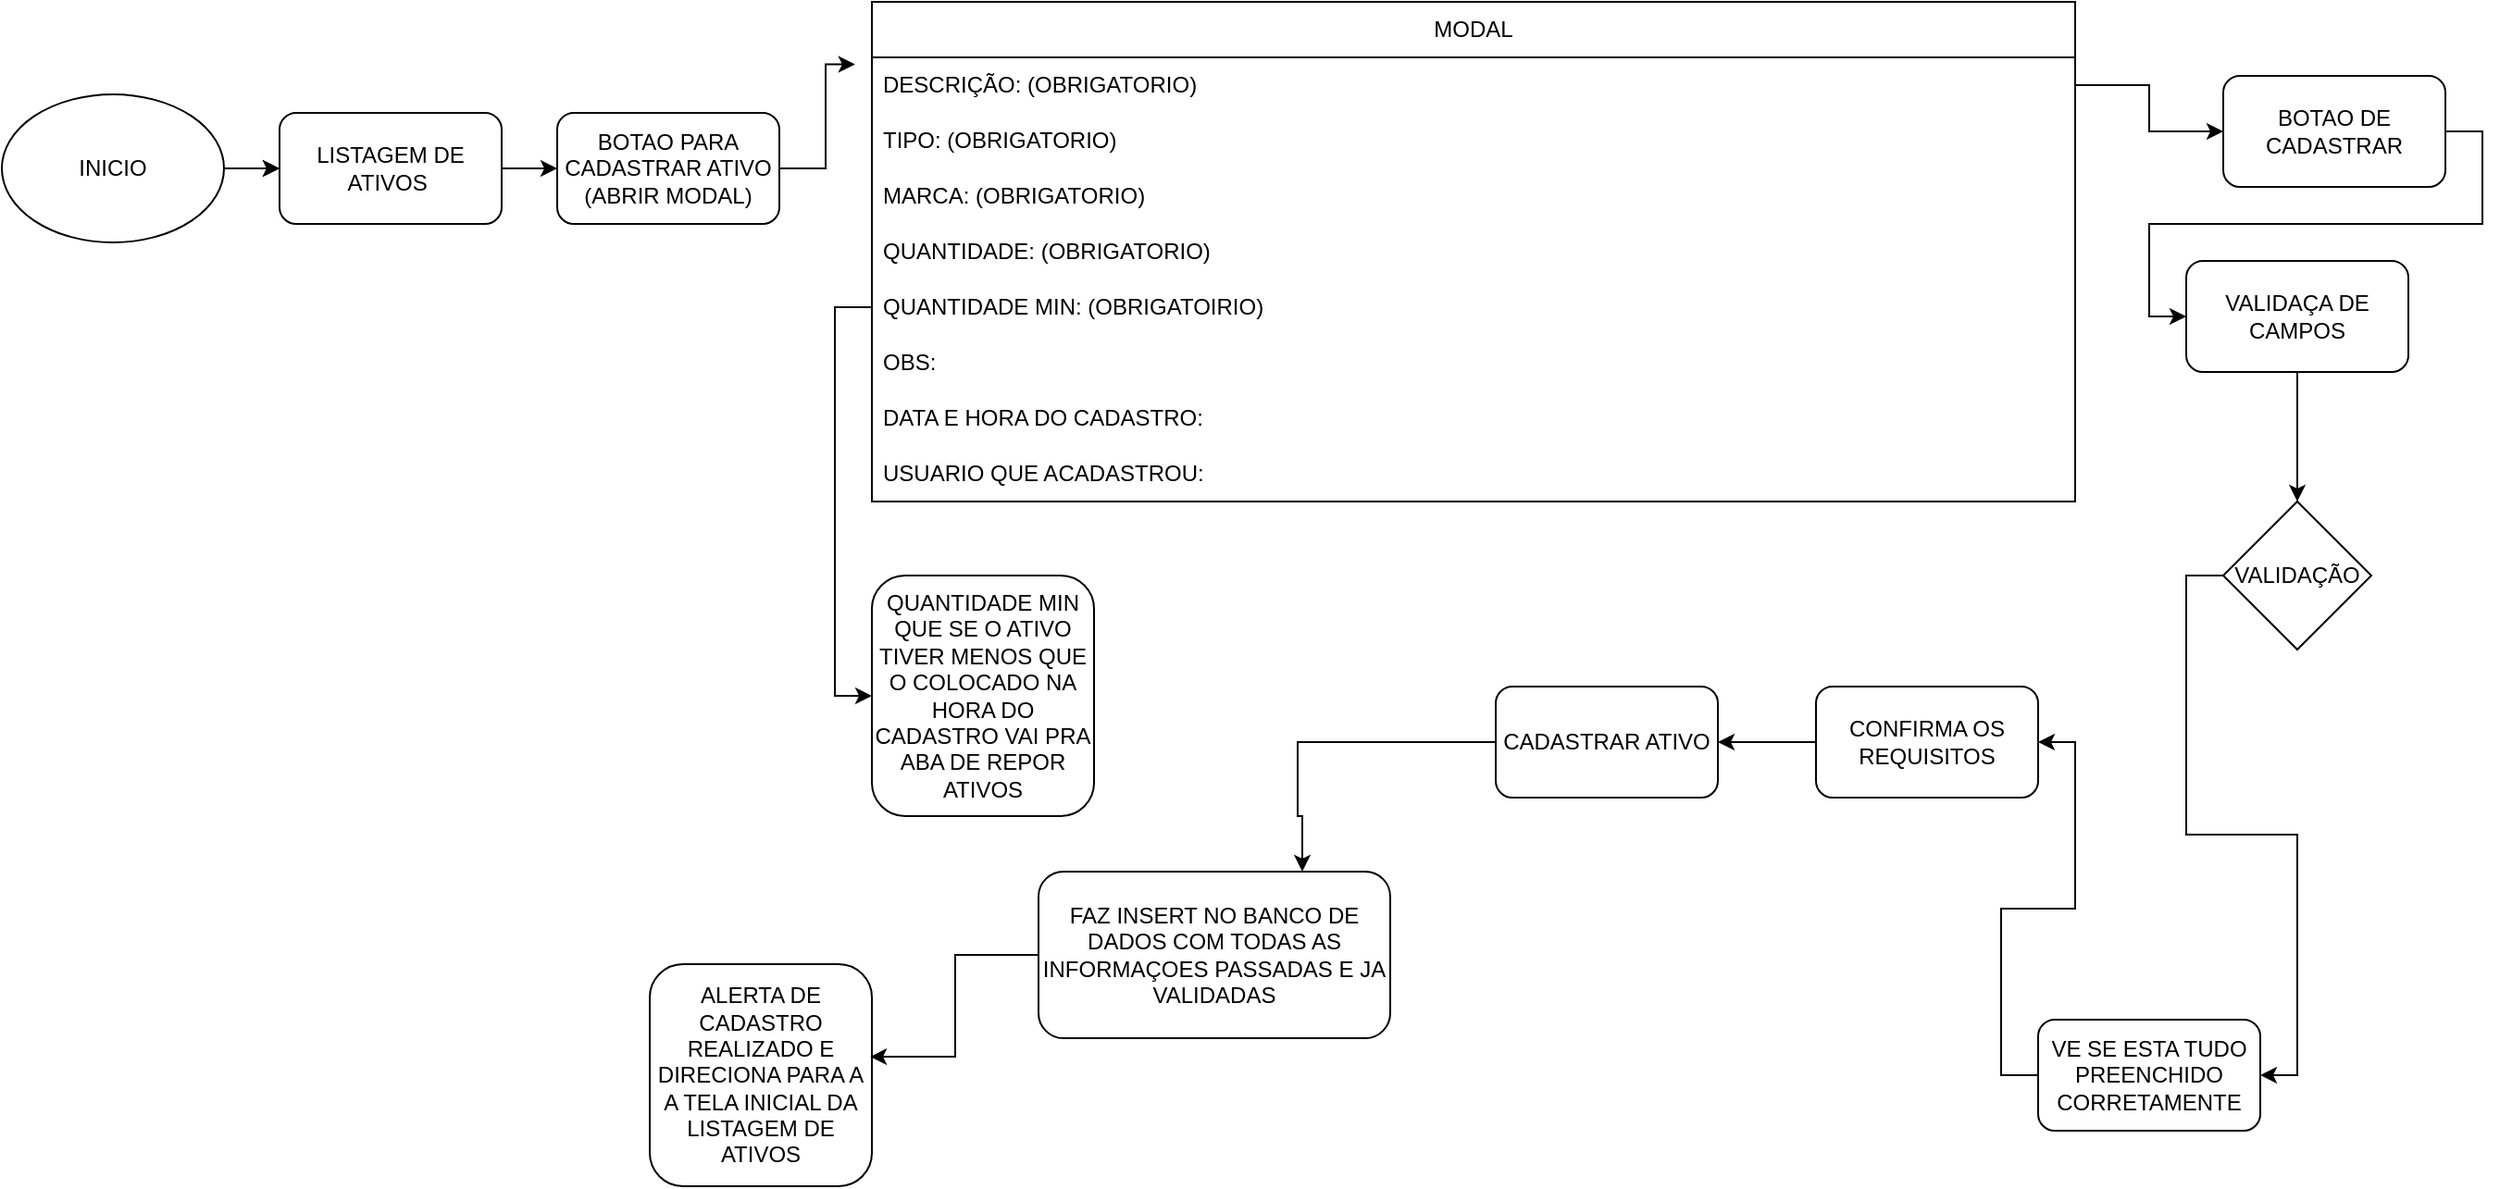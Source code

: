 <mxfile version="26.0.16">
  <diagram name="Página-1" id="eGv0n2ccpdZqCWTg64kg">
    <mxGraphModel dx="2207" dy="1942" grid="1" gridSize="10" guides="1" tooltips="1" connect="1" arrows="1" fold="1" page="1" pageScale="1" pageWidth="827" pageHeight="1169" math="0" shadow="0">
      <root>
        <mxCell id="0" />
        <mxCell id="1" parent="0" />
        <mxCell id="j3YGCVC3KCCxIlYdZsKr-1" style="edgeStyle=orthogonalEdgeStyle;rounded=0;orthogonalLoop=1;jettySize=auto;html=1;exitX=1;exitY=0.5;exitDx=0;exitDy=0;" edge="1" parent="1" source="j3YGCVC3KCCxIlYdZsKr-29">
          <mxGeometry relative="1" as="geometry">
            <mxPoint x="200" y="50" as="targetPoint" />
          </mxGeometry>
        </mxCell>
        <mxCell id="j3YGCVC3KCCxIlYdZsKr-30" style="edgeStyle=orthogonalEdgeStyle;rounded=0;orthogonalLoop=1;jettySize=auto;html=1;exitX=1;exitY=0.5;exitDx=0;exitDy=0;" edge="1" parent="1" source="j3YGCVC3KCCxIlYdZsKr-2" target="j3YGCVC3KCCxIlYdZsKr-29">
          <mxGeometry relative="1" as="geometry" />
        </mxCell>
        <mxCell id="j3YGCVC3KCCxIlYdZsKr-2" value="INICIO" style="ellipse;whiteSpace=wrap;html=1;" vertex="1" parent="1">
          <mxGeometry x="-100" y="10" width="120" height="80" as="geometry" />
        </mxCell>
        <mxCell id="j3YGCVC3KCCxIlYdZsKr-3" value="MODAL" style="swimlane;fontStyle=0;childLayout=stackLayout;horizontal=1;startSize=30;horizontalStack=0;resizeParent=1;resizeParentMax=0;resizeLast=0;collapsible=1;marginBottom=0;whiteSpace=wrap;html=1;" vertex="1" parent="1">
          <mxGeometry x="370" y="-40" width="650" height="270" as="geometry" />
        </mxCell>
        <mxCell id="j3YGCVC3KCCxIlYdZsKr-4" value="DESCRIÇÃO: (OBRIGATORIO)" style="text;strokeColor=none;fillColor=none;align=left;verticalAlign=middle;spacingLeft=4;spacingRight=4;overflow=hidden;points=[[0,0.5],[1,0.5]];portConstraint=eastwest;rotatable=0;whiteSpace=wrap;html=1;" vertex="1" parent="j3YGCVC3KCCxIlYdZsKr-3">
          <mxGeometry y="30" width="650" height="30" as="geometry" />
        </mxCell>
        <mxCell id="j3YGCVC3KCCxIlYdZsKr-5" value="TIPO: (OBRIGATORIO)" style="text;strokeColor=none;fillColor=none;align=left;verticalAlign=middle;spacingLeft=4;spacingRight=4;overflow=hidden;points=[[0,0.5],[1,0.5]];portConstraint=eastwest;rotatable=0;whiteSpace=wrap;html=1;" vertex="1" parent="j3YGCVC3KCCxIlYdZsKr-3">
          <mxGeometry y="60" width="650" height="30" as="geometry" />
        </mxCell>
        <mxCell id="j3YGCVC3KCCxIlYdZsKr-6" value="MARCA: (OBRIGATORIO)" style="text;strokeColor=none;fillColor=none;align=left;verticalAlign=middle;spacingLeft=4;spacingRight=4;overflow=hidden;points=[[0,0.5],[1,0.5]];portConstraint=eastwest;rotatable=0;whiteSpace=wrap;html=1;" vertex="1" parent="j3YGCVC3KCCxIlYdZsKr-3">
          <mxGeometry y="90" width="650" height="30" as="geometry" />
        </mxCell>
        <mxCell id="j3YGCVC3KCCxIlYdZsKr-7" value="QUANTIDADE: (OBRIGATORIO)" style="text;strokeColor=none;fillColor=none;align=left;verticalAlign=middle;spacingLeft=4;spacingRight=4;overflow=hidden;points=[[0,0.5],[1,0.5]];portConstraint=eastwest;rotatable=0;whiteSpace=wrap;html=1;" vertex="1" parent="j3YGCVC3KCCxIlYdZsKr-3">
          <mxGeometry y="120" width="650" height="30" as="geometry" />
        </mxCell>
        <mxCell id="j3YGCVC3KCCxIlYdZsKr-8" value="QUANTIDADE MIN: (OBRIGATOIRIO)" style="text;strokeColor=none;fillColor=none;align=left;verticalAlign=middle;spacingLeft=4;spacingRight=4;overflow=hidden;points=[[0,0.5],[1,0.5]];portConstraint=eastwest;rotatable=0;whiteSpace=wrap;html=1;" vertex="1" parent="j3YGCVC3KCCxIlYdZsKr-3">
          <mxGeometry y="150" width="650" height="30" as="geometry" />
        </mxCell>
        <mxCell id="j3YGCVC3KCCxIlYdZsKr-9" value="OBS:" style="text;strokeColor=none;fillColor=none;align=left;verticalAlign=middle;spacingLeft=4;spacingRight=4;overflow=hidden;points=[[0,0.5],[1,0.5]];portConstraint=eastwest;rotatable=0;whiteSpace=wrap;html=1;" vertex="1" parent="j3YGCVC3KCCxIlYdZsKr-3">
          <mxGeometry y="180" width="650" height="30" as="geometry" />
        </mxCell>
        <mxCell id="j3YGCVC3KCCxIlYdZsKr-10" value="DATA E HORA DO CADASTRO:" style="text;strokeColor=none;fillColor=none;align=left;verticalAlign=middle;spacingLeft=4;spacingRight=4;overflow=hidden;points=[[0,0.5],[1,0.5]];portConstraint=eastwest;rotatable=0;whiteSpace=wrap;html=1;" vertex="1" parent="j3YGCVC3KCCxIlYdZsKr-3">
          <mxGeometry y="210" width="650" height="30" as="geometry" />
        </mxCell>
        <mxCell id="j3YGCVC3KCCxIlYdZsKr-11" value="USUARIO QUE ACADASTROU:" style="text;strokeColor=none;fillColor=none;align=left;verticalAlign=middle;spacingLeft=4;spacingRight=4;overflow=hidden;points=[[0,0.5],[1,0.5]];portConstraint=eastwest;rotatable=0;whiteSpace=wrap;html=1;" vertex="1" parent="j3YGCVC3KCCxIlYdZsKr-3">
          <mxGeometry y="240" width="650" height="30" as="geometry" />
        </mxCell>
        <mxCell id="j3YGCVC3KCCxIlYdZsKr-12" value="BOTAO PARA CADASTRAR ATIVO&lt;div&gt;(ABRIR MODAL)&lt;/div&gt;" style="rounded=1;whiteSpace=wrap;html=1;" vertex="1" parent="1">
          <mxGeometry x="200" y="20" width="120" height="60" as="geometry" />
        </mxCell>
        <mxCell id="j3YGCVC3KCCxIlYdZsKr-13" style="edgeStyle=orthogonalEdgeStyle;rounded=0;orthogonalLoop=1;jettySize=auto;html=1;exitX=1;exitY=0.5;exitDx=0;exitDy=0;entryX=-0.014;entryY=0.125;entryDx=0;entryDy=0;entryPerimeter=0;" edge="1" parent="1" source="j3YGCVC3KCCxIlYdZsKr-12" target="j3YGCVC3KCCxIlYdZsKr-3">
          <mxGeometry relative="1" as="geometry" />
        </mxCell>
        <mxCell id="j3YGCVC3KCCxIlYdZsKr-14" style="edgeStyle=orthogonalEdgeStyle;rounded=0;orthogonalLoop=1;jettySize=auto;html=1;exitX=0.5;exitY=1;exitDx=0;exitDy=0;entryX=0.5;entryY=0;entryDx=0;entryDy=0;" edge="1" parent="1" source="j3YGCVC3KCCxIlYdZsKr-15" target="j3YGCVC3KCCxIlYdZsKr-18">
          <mxGeometry relative="1" as="geometry" />
        </mxCell>
        <mxCell id="j3YGCVC3KCCxIlYdZsKr-15" value="VALIDAÇA DE CAMPOS" style="rounded=1;whiteSpace=wrap;html=1;" vertex="1" parent="1">
          <mxGeometry x="1080" y="100" width="120" height="60" as="geometry" />
        </mxCell>
        <mxCell id="j3YGCVC3KCCxIlYdZsKr-16" style="edgeStyle=orthogonalEdgeStyle;rounded=0;orthogonalLoop=1;jettySize=auto;html=1;exitX=1;exitY=0.5;exitDx=0;exitDy=0;entryX=0;entryY=0.5;entryDx=0;entryDy=0;" edge="1" parent="1" source="j3YGCVC3KCCxIlYdZsKr-33" target="j3YGCVC3KCCxIlYdZsKr-15">
          <mxGeometry relative="1" as="geometry" />
        </mxCell>
        <mxCell id="j3YGCVC3KCCxIlYdZsKr-17" style="edgeStyle=orthogonalEdgeStyle;rounded=0;orthogonalLoop=1;jettySize=auto;html=1;exitX=0;exitY=0.5;exitDx=0;exitDy=0;entryX=1;entryY=0.5;entryDx=0;entryDy=0;" edge="1" parent="1" source="j3YGCVC3KCCxIlYdZsKr-28" target="j3YGCVC3KCCxIlYdZsKr-20">
          <mxGeometry relative="1" as="geometry" />
        </mxCell>
        <mxCell id="j3YGCVC3KCCxIlYdZsKr-18" value="VALIDAÇÃO" style="rhombus;whiteSpace=wrap;html=1;" vertex="1" parent="1">
          <mxGeometry x="1100" y="230" width="80" height="80" as="geometry" />
        </mxCell>
        <mxCell id="j3YGCVC3KCCxIlYdZsKr-20" value="CADASTRAR ATIVO" style="rounded=1;whiteSpace=wrap;html=1;" vertex="1" parent="1">
          <mxGeometry x="707" y="330" width="120" height="60" as="geometry" />
        </mxCell>
        <mxCell id="j3YGCVC3KCCxIlYdZsKr-21" value="ALERTA DE CADASTRO REALIZADO E DIRECIONA PARA A A TELA INICIAL DA LISTAGEM DE ATIVOS" style="rounded=1;whiteSpace=wrap;html=1;" vertex="1" parent="1">
          <mxGeometry x="250" y="480" width="120" height="120" as="geometry" />
        </mxCell>
        <mxCell id="j3YGCVC3KCCxIlYdZsKr-22" style="edgeStyle=orthogonalEdgeStyle;rounded=0;orthogonalLoop=1;jettySize=auto;html=1;exitX=0;exitY=0.5;exitDx=0;exitDy=0;entryX=0.992;entryY=0.417;entryDx=0;entryDy=0;entryPerimeter=0;" edge="1" parent="1" source="j3YGCVC3KCCxIlYdZsKr-35" target="j3YGCVC3KCCxIlYdZsKr-21">
          <mxGeometry relative="1" as="geometry" />
        </mxCell>
        <mxCell id="j3YGCVC3KCCxIlYdZsKr-23" value="QUANTIDADE MIN QUE SE O ATIVO TIVER MENOS QUE O COLOCADO NA HORA DO CADASTRO VAI PRA ABA DE REPOR ATIVOS" style="rounded=1;whiteSpace=wrap;html=1;" vertex="1" parent="1">
          <mxGeometry x="370" y="270" width="120" height="130" as="geometry" />
        </mxCell>
        <mxCell id="j3YGCVC3KCCxIlYdZsKr-24" style="edgeStyle=orthogonalEdgeStyle;rounded=0;orthogonalLoop=1;jettySize=auto;html=1;exitX=0;exitY=0.5;exitDx=0;exitDy=0;entryX=0;entryY=0.5;entryDx=0;entryDy=0;" edge="1" parent="1" source="j3YGCVC3KCCxIlYdZsKr-8" target="j3YGCVC3KCCxIlYdZsKr-23">
          <mxGeometry relative="1" as="geometry" />
        </mxCell>
        <mxCell id="j3YGCVC3KCCxIlYdZsKr-25" value="" style="edgeStyle=orthogonalEdgeStyle;rounded=0;orthogonalLoop=1;jettySize=auto;html=1;exitX=0;exitY=0.5;exitDx=0;exitDy=0;entryX=1;entryY=0.5;entryDx=0;entryDy=0;" edge="1" parent="1" source="j3YGCVC3KCCxIlYdZsKr-18" target="j3YGCVC3KCCxIlYdZsKr-26">
          <mxGeometry relative="1" as="geometry">
            <mxPoint x="1100" y="340" as="sourcePoint" />
            <mxPoint x="827" y="360" as="targetPoint" />
          </mxGeometry>
        </mxCell>
        <mxCell id="j3YGCVC3KCCxIlYdZsKr-26" value="VE SE ESTA TUDO PREENCHIDO CORRETAMENTE" style="rounded=1;whiteSpace=wrap;html=1;" vertex="1" parent="1">
          <mxGeometry x="1000" y="510" width="120" height="60" as="geometry" />
        </mxCell>
        <mxCell id="j3YGCVC3KCCxIlYdZsKr-27" value="" style="edgeStyle=orthogonalEdgeStyle;rounded=0;orthogonalLoop=1;jettySize=auto;html=1;exitX=0;exitY=0.5;exitDx=0;exitDy=0;entryX=1;entryY=0.5;entryDx=0;entryDy=0;" edge="1" parent="1" source="j3YGCVC3KCCxIlYdZsKr-26" target="j3YGCVC3KCCxIlYdZsKr-28">
          <mxGeometry relative="1" as="geometry">
            <mxPoint x="1000" y="540" as="sourcePoint" />
            <mxPoint x="827" y="360" as="targetPoint" />
          </mxGeometry>
        </mxCell>
        <mxCell id="j3YGCVC3KCCxIlYdZsKr-28" value="CONFIRMA OS REQUISITOS" style="rounded=1;whiteSpace=wrap;html=1;" vertex="1" parent="1">
          <mxGeometry x="880" y="330" width="120" height="60" as="geometry" />
        </mxCell>
        <mxCell id="j3YGCVC3KCCxIlYdZsKr-31" value="" style="edgeStyle=orthogonalEdgeStyle;rounded=0;orthogonalLoop=1;jettySize=auto;html=1;exitX=1;exitY=0.5;exitDx=0;exitDy=0;" edge="1" parent="1" source="j3YGCVC3KCCxIlYdZsKr-2" target="j3YGCVC3KCCxIlYdZsKr-29">
          <mxGeometry relative="1" as="geometry">
            <mxPoint x="200" y="50" as="targetPoint" />
            <mxPoint x="20" y="50" as="sourcePoint" />
          </mxGeometry>
        </mxCell>
        <mxCell id="j3YGCVC3KCCxIlYdZsKr-29" value="LISTAGEM DE ATIVOS&amp;nbsp;" style="rounded=1;whiteSpace=wrap;html=1;" vertex="1" parent="1">
          <mxGeometry x="50" y="20" width="120" height="60" as="geometry" />
        </mxCell>
        <mxCell id="j3YGCVC3KCCxIlYdZsKr-32" value="" style="edgeStyle=orthogonalEdgeStyle;rounded=0;orthogonalLoop=1;jettySize=auto;html=1;exitX=1;exitY=0.5;exitDx=0;exitDy=0;entryX=0;entryY=0.5;entryDx=0;entryDy=0;" edge="1" parent="1" source="j3YGCVC3KCCxIlYdZsKr-4" target="j3YGCVC3KCCxIlYdZsKr-33">
          <mxGeometry relative="1" as="geometry">
            <mxPoint x="1020" y="5" as="sourcePoint" />
            <mxPoint x="1080" y="230" as="targetPoint" />
          </mxGeometry>
        </mxCell>
        <mxCell id="j3YGCVC3KCCxIlYdZsKr-33" value="BOTAO DE CADASTRAR" style="rounded=1;whiteSpace=wrap;html=1;" vertex="1" parent="1">
          <mxGeometry x="1100" width="120" height="60" as="geometry" />
        </mxCell>
        <mxCell id="j3YGCVC3KCCxIlYdZsKr-36" value="" style="edgeStyle=orthogonalEdgeStyle;rounded=0;orthogonalLoop=1;jettySize=auto;html=1;exitX=0;exitY=0.5;exitDx=0;exitDy=0;entryX=0.75;entryY=0;entryDx=0;entryDy=0;" edge="1" parent="1" source="j3YGCVC3KCCxIlYdZsKr-20" target="j3YGCVC3KCCxIlYdZsKr-35">
          <mxGeometry relative="1" as="geometry">
            <mxPoint x="707" y="360" as="sourcePoint" />
            <mxPoint x="519" y="540" as="targetPoint" />
            <Array as="points">
              <mxPoint x="600" y="360" />
              <mxPoint x="600" y="400" />
              <mxPoint x="603" y="400" />
            </Array>
          </mxGeometry>
        </mxCell>
        <mxCell id="j3YGCVC3KCCxIlYdZsKr-35" value="FAZ INSERT NO BANCO DE DADOS COM TODAS AS INFORMAÇOES PASSADAS E JA VALIDADAS" style="rounded=1;whiteSpace=wrap;html=1;" vertex="1" parent="1">
          <mxGeometry x="460" y="430" width="190" height="90" as="geometry" />
        </mxCell>
      </root>
    </mxGraphModel>
  </diagram>
</mxfile>

